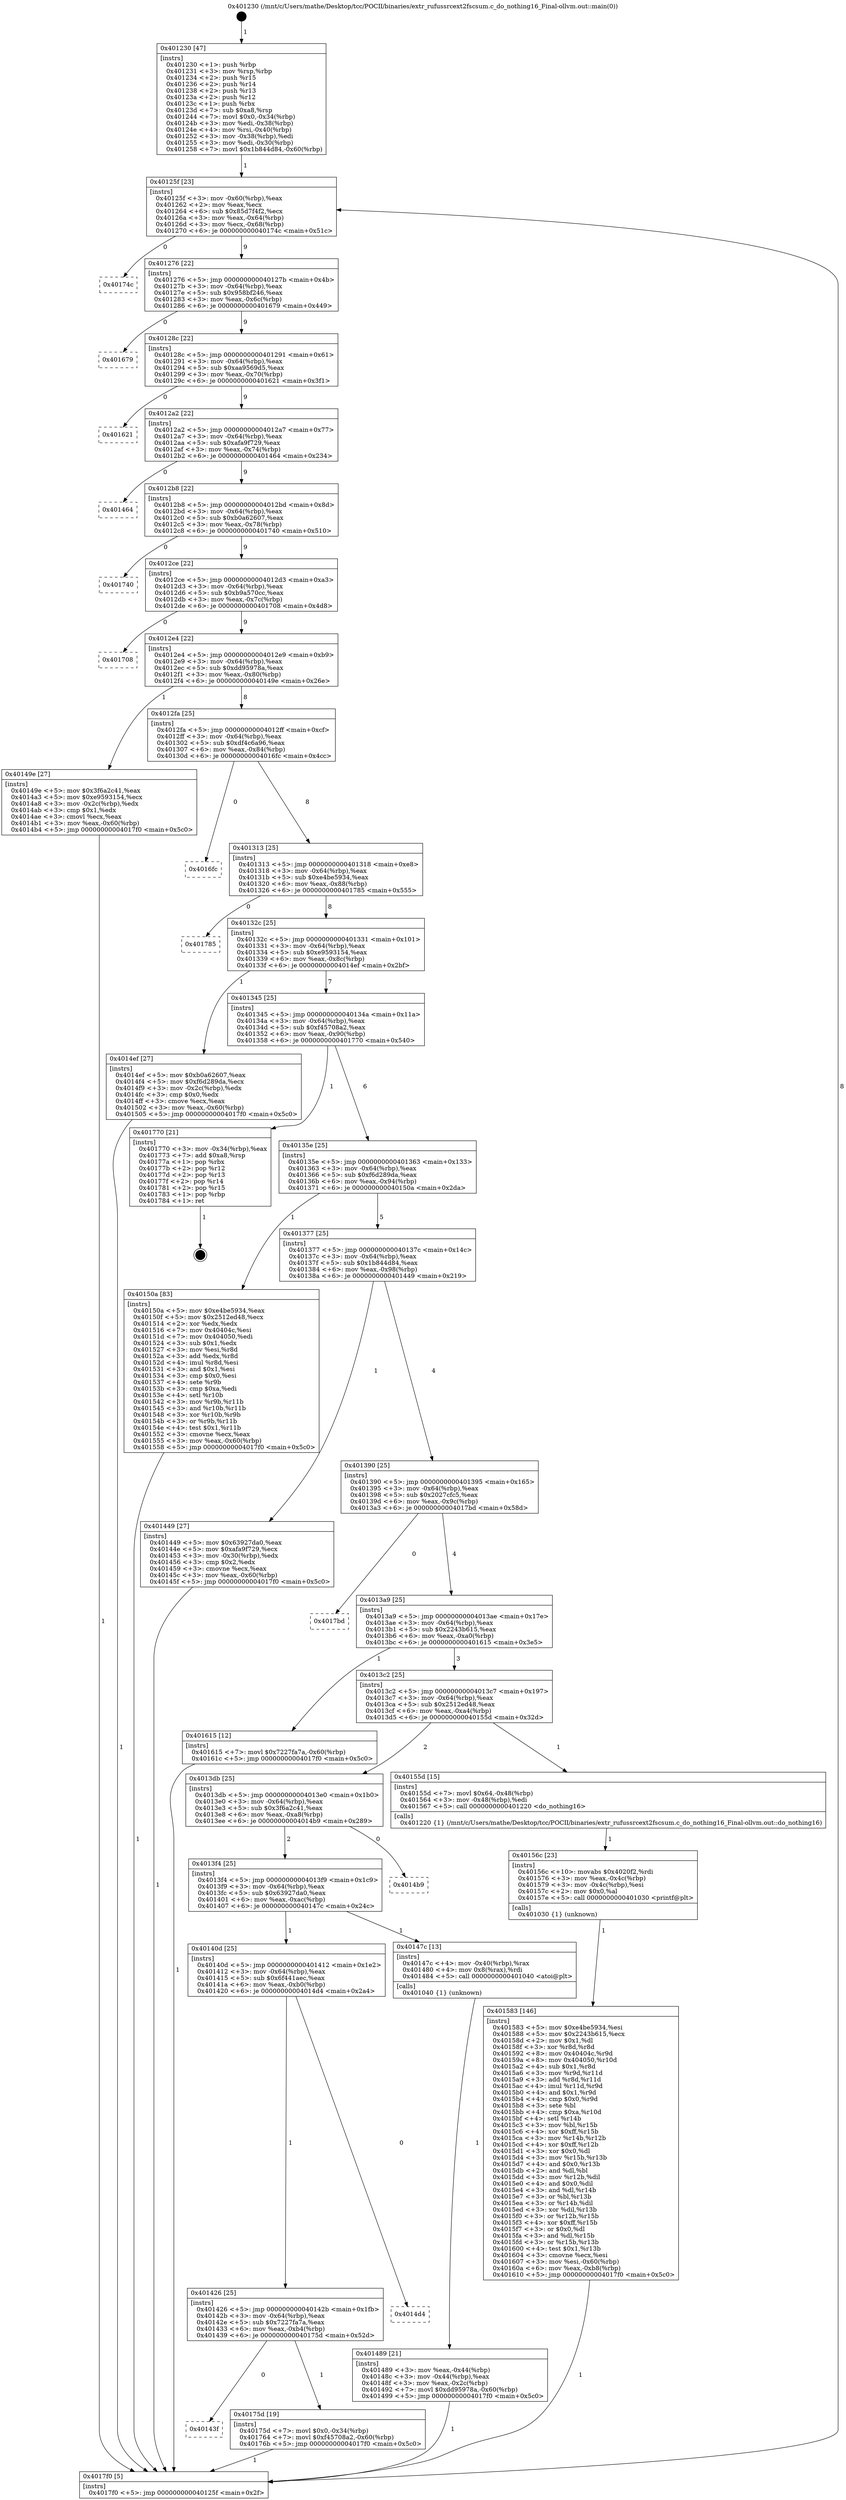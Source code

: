 digraph "0x401230" {
  label = "0x401230 (/mnt/c/Users/mathe/Desktop/tcc/POCII/binaries/extr_rufussrcext2fscsum.c_do_nothing16_Final-ollvm.out::main(0))"
  labelloc = "t"
  node[shape=record]

  Entry [label="",width=0.3,height=0.3,shape=circle,fillcolor=black,style=filled]
  "0x40125f" [label="{
     0x40125f [23]\l
     | [instrs]\l
     &nbsp;&nbsp;0x40125f \<+3\>: mov -0x60(%rbp),%eax\l
     &nbsp;&nbsp;0x401262 \<+2\>: mov %eax,%ecx\l
     &nbsp;&nbsp;0x401264 \<+6\>: sub $0x85d7f4f2,%ecx\l
     &nbsp;&nbsp;0x40126a \<+3\>: mov %eax,-0x64(%rbp)\l
     &nbsp;&nbsp;0x40126d \<+3\>: mov %ecx,-0x68(%rbp)\l
     &nbsp;&nbsp;0x401270 \<+6\>: je 000000000040174c \<main+0x51c\>\l
  }"]
  "0x40174c" [label="{
     0x40174c\l
  }", style=dashed]
  "0x401276" [label="{
     0x401276 [22]\l
     | [instrs]\l
     &nbsp;&nbsp;0x401276 \<+5\>: jmp 000000000040127b \<main+0x4b\>\l
     &nbsp;&nbsp;0x40127b \<+3\>: mov -0x64(%rbp),%eax\l
     &nbsp;&nbsp;0x40127e \<+5\>: sub $0x958bf246,%eax\l
     &nbsp;&nbsp;0x401283 \<+3\>: mov %eax,-0x6c(%rbp)\l
     &nbsp;&nbsp;0x401286 \<+6\>: je 0000000000401679 \<main+0x449\>\l
  }"]
  Exit [label="",width=0.3,height=0.3,shape=circle,fillcolor=black,style=filled,peripheries=2]
  "0x401679" [label="{
     0x401679\l
  }", style=dashed]
  "0x40128c" [label="{
     0x40128c [22]\l
     | [instrs]\l
     &nbsp;&nbsp;0x40128c \<+5\>: jmp 0000000000401291 \<main+0x61\>\l
     &nbsp;&nbsp;0x401291 \<+3\>: mov -0x64(%rbp),%eax\l
     &nbsp;&nbsp;0x401294 \<+5\>: sub $0xaa9569d5,%eax\l
     &nbsp;&nbsp;0x401299 \<+3\>: mov %eax,-0x70(%rbp)\l
     &nbsp;&nbsp;0x40129c \<+6\>: je 0000000000401621 \<main+0x3f1\>\l
  }"]
  "0x40143f" [label="{
     0x40143f\l
  }", style=dashed]
  "0x401621" [label="{
     0x401621\l
  }", style=dashed]
  "0x4012a2" [label="{
     0x4012a2 [22]\l
     | [instrs]\l
     &nbsp;&nbsp;0x4012a2 \<+5\>: jmp 00000000004012a7 \<main+0x77\>\l
     &nbsp;&nbsp;0x4012a7 \<+3\>: mov -0x64(%rbp),%eax\l
     &nbsp;&nbsp;0x4012aa \<+5\>: sub $0xafa9f729,%eax\l
     &nbsp;&nbsp;0x4012af \<+3\>: mov %eax,-0x74(%rbp)\l
     &nbsp;&nbsp;0x4012b2 \<+6\>: je 0000000000401464 \<main+0x234\>\l
  }"]
  "0x40175d" [label="{
     0x40175d [19]\l
     | [instrs]\l
     &nbsp;&nbsp;0x40175d \<+7\>: movl $0x0,-0x34(%rbp)\l
     &nbsp;&nbsp;0x401764 \<+7\>: movl $0xf45708a2,-0x60(%rbp)\l
     &nbsp;&nbsp;0x40176b \<+5\>: jmp 00000000004017f0 \<main+0x5c0\>\l
  }"]
  "0x401464" [label="{
     0x401464\l
  }", style=dashed]
  "0x4012b8" [label="{
     0x4012b8 [22]\l
     | [instrs]\l
     &nbsp;&nbsp;0x4012b8 \<+5\>: jmp 00000000004012bd \<main+0x8d\>\l
     &nbsp;&nbsp;0x4012bd \<+3\>: mov -0x64(%rbp),%eax\l
     &nbsp;&nbsp;0x4012c0 \<+5\>: sub $0xb0a62607,%eax\l
     &nbsp;&nbsp;0x4012c5 \<+3\>: mov %eax,-0x78(%rbp)\l
     &nbsp;&nbsp;0x4012c8 \<+6\>: je 0000000000401740 \<main+0x510\>\l
  }"]
  "0x401426" [label="{
     0x401426 [25]\l
     | [instrs]\l
     &nbsp;&nbsp;0x401426 \<+5\>: jmp 000000000040142b \<main+0x1fb\>\l
     &nbsp;&nbsp;0x40142b \<+3\>: mov -0x64(%rbp),%eax\l
     &nbsp;&nbsp;0x40142e \<+5\>: sub $0x7227fa7a,%eax\l
     &nbsp;&nbsp;0x401433 \<+6\>: mov %eax,-0xb4(%rbp)\l
     &nbsp;&nbsp;0x401439 \<+6\>: je 000000000040175d \<main+0x52d\>\l
  }"]
  "0x401740" [label="{
     0x401740\l
  }", style=dashed]
  "0x4012ce" [label="{
     0x4012ce [22]\l
     | [instrs]\l
     &nbsp;&nbsp;0x4012ce \<+5\>: jmp 00000000004012d3 \<main+0xa3\>\l
     &nbsp;&nbsp;0x4012d3 \<+3\>: mov -0x64(%rbp),%eax\l
     &nbsp;&nbsp;0x4012d6 \<+5\>: sub $0xb9a570cc,%eax\l
     &nbsp;&nbsp;0x4012db \<+3\>: mov %eax,-0x7c(%rbp)\l
     &nbsp;&nbsp;0x4012de \<+6\>: je 0000000000401708 \<main+0x4d8\>\l
  }"]
  "0x4014d4" [label="{
     0x4014d4\l
  }", style=dashed]
  "0x401708" [label="{
     0x401708\l
  }", style=dashed]
  "0x4012e4" [label="{
     0x4012e4 [22]\l
     | [instrs]\l
     &nbsp;&nbsp;0x4012e4 \<+5\>: jmp 00000000004012e9 \<main+0xb9\>\l
     &nbsp;&nbsp;0x4012e9 \<+3\>: mov -0x64(%rbp),%eax\l
     &nbsp;&nbsp;0x4012ec \<+5\>: sub $0xdd95978a,%eax\l
     &nbsp;&nbsp;0x4012f1 \<+3\>: mov %eax,-0x80(%rbp)\l
     &nbsp;&nbsp;0x4012f4 \<+6\>: je 000000000040149e \<main+0x26e\>\l
  }"]
  "0x401583" [label="{
     0x401583 [146]\l
     | [instrs]\l
     &nbsp;&nbsp;0x401583 \<+5\>: mov $0xe4be5934,%esi\l
     &nbsp;&nbsp;0x401588 \<+5\>: mov $0x2243b615,%ecx\l
     &nbsp;&nbsp;0x40158d \<+2\>: mov $0x1,%dl\l
     &nbsp;&nbsp;0x40158f \<+3\>: xor %r8d,%r8d\l
     &nbsp;&nbsp;0x401592 \<+8\>: mov 0x40404c,%r9d\l
     &nbsp;&nbsp;0x40159a \<+8\>: mov 0x404050,%r10d\l
     &nbsp;&nbsp;0x4015a2 \<+4\>: sub $0x1,%r8d\l
     &nbsp;&nbsp;0x4015a6 \<+3\>: mov %r9d,%r11d\l
     &nbsp;&nbsp;0x4015a9 \<+3\>: add %r8d,%r11d\l
     &nbsp;&nbsp;0x4015ac \<+4\>: imul %r11d,%r9d\l
     &nbsp;&nbsp;0x4015b0 \<+4\>: and $0x1,%r9d\l
     &nbsp;&nbsp;0x4015b4 \<+4\>: cmp $0x0,%r9d\l
     &nbsp;&nbsp;0x4015b8 \<+3\>: sete %bl\l
     &nbsp;&nbsp;0x4015bb \<+4\>: cmp $0xa,%r10d\l
     &nbsp;&nbsp;0x4015bf \<+4\>: setl %r14b\l
     &nbsp;&nbsp;0x4015c3 \<+3\>: mov %bl,%r15b\l
     &nbsp;&nbsp;0x4015c6 \<+4\>: xor $0xff,%r15b\l
     &nbsp;&nbsp;0x4015ca \<+3\>: mov %r14b,%r12b\l
     &nbsp;&nbsp;0x4015cd \<+4\>: xor $0xff,%r12b\l
     &nbsp;&nbsp;0x4015d1 \<+3\>: xor $0x0,%dl\l
     &nbsp;&nbsp;0x4015d4 \<+3\>: mov %r15b,%r13b\l
     &nbsp;&nbsp;0x4015d7 \<+4\>: and $0x0,%r13b\l
     &nbsp;&nbsp;0x4015db \<+2\>: and %dl,%bl\l
     &nbsp;&nbsp;0x4015dd \<+3\>: mov %r12b,%dil\l
     &nbsp;&nbsp;0x4015e0 \<+4\>: and $0x0,%dil\l
     &nbsp;&nbsp;0x4015e4 \<+3\>: and %dl,%r14b\l
     &nbsp;&nbsp;0x4015e7 \<+3\>: or %bl,%r13b\l
     &nbsp;&nbsp;0x4015ea \<+3\>: or %r14b,%dil\l
     &nbsp;&nbsp;0x4015ed \<+3\>: xor %dil,%r13b\l
     &nbsp;&nbsp;0x4015f0 \<+3\>: or %r12b,%r15b\l
     &nbsp;&nbsp;0x4015f3 \<+4\>: xor $0xff,%r15b\l
     &nbsp;&nbsp;0x4015f7 \<+3\>: or $0x0,%dl\l
     &nbsp;&nbsp;0x4015fa \<+3\>: and %dl,%r15b\l
     &nbsp;&nbsp;0x4015fd \<+3\>: or %r15b,%r13b\l
     &nbsp;&nbsp;0x401600 \<+4\>: test $0x1,%r13b\l
     &nbsp;&nbsp;0x401604 \<+3\>: cmovne %ecx,%esi\l
     &nbsp;&nbsp;0x401607 \<+3\>: mov %esi,-0x60(%rbp)\l
     &nbsp;&nbsp;0x40160a \<+6\>: mov %eax,-0xb8(%rbp)\l
     &nbsp;&nbsp;0x401610 \<+5\>: jmp 00000000004017f0 \<main+0x5c0\>\l
  }"]
  "0x40149e" [label="{
     0x40149e [27]\l
     | [instrs]\l
     &nbsp;&nbsp;0x40149e \<+5\>: mov $0x3f6a2c41,%eax\l
     &nbsp;&nbsp;0x4014a3 \<+5\>: mov $0xe9593154,%ecx\l
     &nbsp;&nbsp;0x4014a8 \<+3\>: mov -0x2c(%rbp),%edx\l
     &nbsp;&nbsp;0x4014ab \<+3\>: cmp $0x1,%edx\l
     &nbsp;&nbsp;0x4014ae \<+3\>: cmovl %ecx,%eax\l
     &nbsp;&nbsp;0x4014b1 \<+3\>: mov %eax,-0x60(%rbp)\l
     &nbsp;&nbsp;0x4014b4 \<+5\>: jmp 00000000004017f0 \<main+0x5c0\>\l
  }"]
  "0x4012fa" [label="{
     0x4012fa [25]\l
     | [instrs]\l
     &nbsp;&nbsp;0x4012fa \<+5\>: jmp 00000000004012ff \<main+0xcf\>\l
     &nbsp;&nbsp;0x4012ff \<+3\>: mov -0x64(%rbp),%eax\l
     &nbsp;&nbsp;0x401302 \<+5\>: sub $0xdf4c6a96,%eax\l
     &nbsp;&nbsp;0x401307 \<+6\>: mov %eax,-0x84(%rbp)\l
     &nbsp;&nbsp;0x40130d \<+6\>: je 00000000004016fc \<main+0x4cc\>\l
  }"]
  "0x40156c" [label="{
     0x40156c [23]\l
     | [instrs]\l
     &nbsp;&nbsp;0x40156c \<+10\>: movabs $0x4020f2,%rdi\l
     &nbsp;&nbsp;0x401576 \<+3\>: mov %eax,-0x4c(%rbp)\l
     &nbsp;&nbsp;0x401579 \<+3\>: mov -0x4c(%rbp),%esi\l
     &nbsp;&nbsp;0x40157c \<+2\>: mov $0x0,%al\l
     &nbsp;&nbsp;0x40157e \<+5\>: call 0000000000401030 \<printf@plt\>\l
     | [calls]\l
     &nbsp;&nbsp;0x401030 \{1\} (unknown)\l
  }"]
  "0x4016fc" [label="{
     0x4016fc\l
  }", style=dashed]
  "0x401313" [label="{
     0x401313 [25]\l
     | [instrs]\l
     &nbsp;&nbsp;0x401313 \<+5\>: jmp 0000000000401318 \<main+0xe8\>\l
     &nbsp;&nbsp;0x401318 \<+3\>: mov -0x64(%rbp),%eax\l
     &nbsp;&nbsp;0x40131b \<+5\>: sub $0xe4be5934,%eax\l
     &nbsp;&nbsp;0x401320 \<+6\>: mov %eax,-0x88(%rbp)\l
     &nbsp;&nbsp;0x401326 \<+6\>: je 0000000000401785 \<main+0x555\>\l
  }"]
  "0x401489" [label="{
     0x401489 [21]\l
     | [instrs]\l
     &nbsp;&nbsp;0x401489 \<+3\>: mov %eax,-0x44(%rbp)\l
     &nbsp;&nbsp;0x40148c \<+3\>: mov -0x44(%rbp),%eax\l
     &nbsp;&nbsp;0x40148f \<+3\>: mov %eax,-0x2c(%rbp)\l
     &nbsp;&nbsp;0x401492 \<+7\>: movl $0xdd95978a,-0x60(%rbp)\l
     &nbsp;&nbsp;0x401499 \<+5\>: jmp 00000000004017f0 \<main+0x5c0\>\l
  }"]
  "0x401785" [label="{
     0x401785\l
  }", style=dashed]
  "0x40132c" [label="{
     0x40132c [25]\l
     | [instrs]\l
     &nbsp;&nbsp;0x40132c \<+5\>: jmp 0000000000401331 \<main+0x101\>\l
     &nbsp;&nbsp;0x401331 \<+3\>: mov -0x64(%rbp),%eax\l
     &nbsp;&nbsp;0x401334 \<+5\>: sub $0xe9593154,%eax\l
     &nbsp;&nbsp;0x401339 \<+6\>: mov %eax,-0x8c(%rbp)\l
     &nbsp;&nbsp;0x40133f \<+6\>: je 00000000004014ef \<main+0x2bf\>\l
  }"]
  "0x40140d" [label="{
     0x40140d [25]\l
     | [instrs]\l
     &nbsp;&nbsp;0x40140d \<+5\>: jmp 0000000000401412 \<main+0x1e2\>\l
     &nbsp;&nbsp;0x401412 \<+3\>: mov -0x64(%rbp),%eax\l
     &nbsp;&nbsp;0x401415 \<+5\>: sub $0x6f441aec,%eax\l
     &nbsp;&nbsp;0x40141a \<+6\>: mov %eax,-0xb0(%rbp)\l
     &nbsp;&nbsp;0x401420 \<+6\>: je 00000000004014d4 \<main+0x2a4\>\l
  }"]
  "0x4014ef" [label="{
     0x4014ef [27]\l
     | [instrs]\l
     &nbsp;&nbsp;0x4014ef \<+5\>: mov $0xb0a62607,%eax\l
     &nbsp;&nbsp;0x4014f4 \<+5\>: mov $0xf6d289da,%ecx\l
     &nbsp;&nbsp;0x4014f9 \<+3\>: mov -0x2c(%rbp),%edx\l
     &nbsp;&nbsp;0x4014fc \<+3\>: cmp $0x0,%edx\l
     &nbsp;&nbsp;0x4014ff \<+3\>: cmove %ecx,%eax\l
     &nbsp;&nbsp;0x401502 \<+3\>: mov %eax,-0x60(%rbp)\l
     &nbsp;&nbsp;0x401505 \<+5\>: jmp 00000000004017f0 \<main+0x5c0\>\l
  }"]
  "0x401345" [label="{
     0x401345 [25]\l
     | [instrs]\l
     &nbsp;&nbsp;0x401345 \<+5\>: jmp 000000000040134a \<main+0x11a\>\l
     &nbsp;&nbsp;0x40134a \<+3\>: mov -0x64(%rbp),%eax\l
     &nbsp;&nbsp;0x40134d \<+5\>: sub $0xf45708a2,%eax\l
     &nbsp;&nbsp;0x401352 \<+6\>: mov %eax,-0x90(%rbp)\l
     &nbsp;&nbsp;0x401358 \<+6\>: je 0000000000401770 \<main+0x540\>\l
  }"]
  "0x40147c" [label="{
     0x40147c [13]\l
     | [instrs]\l
     &nbsp;&nbsp;0x40147c \<+4\>: mov -0x40(%rbp),%rax\l
     &nbsp;&nbsp;0x401480 \<+4\>: mov 0x8(%rax),%rdi\l
     &nbsp;&nbsp;0x401484 \<+5\>: call 0000000000401040 \<atoi@plt\>\l
     | [calls]\l
     &nbsp;&nbsp;0x401040 \{1\} (unknown)\l
  }"]
  "0x401770" [label="{
     0x401770 [21]\l
     | [instrs]\l
     &nbsp;&nbsp;0x401770 \<+3\>: mov -0x34(%rbp),%eax\l
     &nbsp;&nbsp;0x401773 \<+7\>: add $0xa8,%rsp\l
     &nbsp;&nbsp;0x40177a \<+1\>: pop %rbx\l
     &nbsp;&nbsp;0x40177b \<+2\>: pop %r12\l
     &nbsp;&nbsp;0x40177d \<+2\>: pop %r13\l
     &nbsp;&nbsp;0x40177f \<+2\>: pop %r14\l
     &nbsp;&nbsp;0x401781 \<+2\>: pop %r15\l
     &nbsp;&nbsp;0x401783 \<+1\>: pop %rbp\l
     &nbsp;&nbsp;0x401784 \<+1\>: ret\l
  }"]
  "0x40135e" [label="{
     0x40135e [25]\l
     | [instrs]\l
     &nbsp;&nbsp;0x40135e \<+5\>: jmp 0000000000401363 \<main+0x133\>\l
     &nbsp;&nbsp;0x401363 \<+3\>: mov -0x64(%rbp),%eax\l
     &nbsp;&nbsp;0x401366 \<+5\>: sub $0xf6d289da,%eax\l
     &nbsp;&nbsp;0x40136b \<+6\>: mov %eax,-0x94(%rbp)\l
     &nbsp;&nbsp;0x401371 \<+6\>: je 000000000040150a \<main+0x2da\>\l
  }"]
  "0x4013f4" [label="{
     0x4013f4 [25]\l
     | [instrs]\l
     &nbsp;&nbsp;0x4013f4 \<+5\>: jmp 00000000004013f9 \<main+0x1c9\>\l
     &nbsp;&nbsp;0x4013f9 \<+3\>: mov -0x64(%rbp),%eax\l
     &nbsp;&nbsp;0x4013fc \<+5\>: sub $0x63927da0,%eax\l
     &nbsp;&nbsp;0x401401 \<+6\>: mov %eax,-0xac(%rbp)\l
     &nbsp;&nbsp;0x401407 \<+6\>: je 000000000040147c \<main+0x24c\>\l
  }"]
  "0x40150a" [label="{
     0x40150a [83]\l
     | [instrs]\l
     &nbsp;&nbsp;0x40150a \<+5\>: mov $0xe4be5934,%eax\l
     &nbsp;&nbsp;0x40150f \<+5\>: mov $0x2512ed48,%ecx\l
     &nbsp;&nbsp;0x401514 \<+2\>: xor %edx,%edx\l
     &nbsp;&nbsp;0x401516 \<+7\>: mov 0x40404c,%esi\l
     &nbsp;&nbsp;0x40151d \<+7\>: mov 0x404050,%edi\l
     &nbsp;&nbsp;0x401524 \<+3\>: sub $0x1,%edx\l
     &nbsp;&nbsp;0x401527 \<+3\>: mov %esi,%r8d\l
     &nbsp;&nbsp;0x40152a \<+3\>: add %edx,%r8d\l
     &nbsp;&nbsp;0x40152d \<+4\>: imul %r8d,%esi\l
     &nbsp;&nbsp;0x401531 \<+3\>: and $0x1,%esi\l
     &nbsp;&nbsp;0x401534 \<+3\>: cmp $0x0,%esi\l
     &nbsp;&nbsp;0x401537 \<+4\>: sete %r9b\l
     &nbsp;&nbsp;0x40153b \<+3\>: cmp $0xa,%edi\l
     &nbsp;&nbsp;0x40153e \<+4\>: setl %r10b\l
     &nbsp;&nbsp;0x401542 \<+3\>: mov %r9b,%r11b\l
     &nbsp;&nbsp;0x401545 \<+3\>: and %r10b,%r11b\l
     &nbsp;&nbsp;0x401548 \<+3\>: xor %r10b,%r9b\l
     &nbsp;&nbsp;0x40154b \<+3\>: or %r9b,%r11b\l
     &nbsp;&nbsp;0x40154e \<+4\>: test $0x1,%r11b\l
     &nbsp;&nbsp;0x401552 \<+3\>: cmovne %ecx,%eax\l
     &nbsp;&nbsp;0x401555 \<+3\>: mov %eax,-0x60(%rbp)\l
     &nbsp;&nbsp;0x401558 \<+5\>: jmp 00000000004017f0 \<main+0x5c0\>\l
  }"]
  "0x401377" [label="{
     0x401377 [25]\l
     | [instrs]\l
     &nbsp;&nbsp;0x401377 \<+5\>: jmp 000000000040137c \<main+0x14c\>\l
     &nbsp;&nbsp;0x40137c \<+3\>: mov -0x64(%rbp),%eax\l
     &nbsp;&nbsp;0x40137f \<+5\>: sub $0x1b844d84,%eax\l
     &nbsp;&nbsp;0x401384 \<+6\>: mov %eax,-0x98(%rbp)\l
     &nbsp;&nbsp;0x40138a \<+6\>: je 0000000000401449 \<main+0x219\>\l
  }"]
  "0x4014b9" [label="{
     0x4014b9\l
  }", style=dashed]
  "0x401449" [label="{
     0x401449 [27]\l
     | [instrs]\l
     &nbsp;&nbsp;0x401449 \<+5\>: mov $0x63927da0,%eax\l
     &nbsp;&nbsp;0x40144e \<+5\>: mov $0xafa9f729,%ecx\l
     &nbsp;&nbsp;0x401453 \<+3\>: mov -0x30(%rbp),%edx\l
     &nbsp;&nbsp;0x401456 \<+3\>: cmp $0x2,%edx\l
     &nbsp;&nbsp;0x401459 \<+3\>: cmovne %ecx,%eax\l
     &nbsp;&nbsp;0x40145c \<+3\>: mov %eax,-0x60(%rbp)\l
     &nbsp;&nbsp;0x40145f \<+5\>: jmp 00000000004017f0 \<main+0x5c0\>\l
  }"]
  "0x401390" [label="{
     0x401390 [25]\l
     | [instrs]\l
     &nbsp;&nbsp;0x401390 \<+5\>: jmp 0000000000401395 \<main+0x165\>\l
     &nbsp;&nbsp;0x401395 \<+3\>: mov -0x64(%rbp),%eax\l
     &nbsp;&nbsp;0x401398 \<+5\>: sub $0x2027cfc5,%eax\l
     &nbsp;&nbsp;0x40139d \<+6\>: mov %eax,-0x9c(%rbp)\l
     &nbsp;&nbsp;0x4013a3 \<+6\>: je 00000000004017bd \<main+0x58d\>\l
  }"]
  "0x4017f0" [label="{
     0x4017f0 [5]\l
     | [instrs]\l
     &nbsp;&nbsp;0x4017f0 \<+5\>: jmp 000000000040125f \<main+0x2f\>\l
  }"]
  "0x401230" [label="{
     0x401230 [47]\l
     | [instrs]\l
     &nbsp;&nbsp;0x401230 \<+1\>: push %rbp\l
     &nbsp;&nbsp;0x401231 \<+3\>: mov %rsp,%rbp\l
     &nbsp;&nbsp;0x401234 \<+2\>: push %r15\l
     &nbsp;&nbsp;0x401236 \<+2\>: push %r14\l
     &nbsp;&nbsp;0x401238 \<+2\>: push %r13\l
     &nbsp;&nbsp;0x40123a \<+2\>: push %r12\l
     &nbsp;&nbsp;0x40123c \<+1\>: push %rbx\l
     &nbsp;&nbsp;0x40123d \<+7\>: sub $0xa8,%rsp\l
     &nbsp;&nbsp;0x401244 \<+7\>: movl $0x0,-0x34(%rbp)\l
     &nbsp;&nbsp;0x40124b \<+3\>: mov %edi,-0x38(%rbp)\l
     &nbsp;&nbsp;0x40124e \<+4\>: mov %rsi,-0x40(%rbp)\l
     &nbsp;&nbsp;0x401252 \<+3\>: mov -0x38(%rbp),%edi\l
     &nbsp;&nbsp;0x401255 \<+3\>: mov %edi,-0x30(%rbp)\l
     &nbsp;&nbsp;0x401258 \<+7\>: movl $0x1b844d84,-0x60(%rbp)\l
  }"]
  "0x4013db" [label="{
     0x4013db [25]\l
     | [instrs]\l
     &nbsp;&nbsp;0x4013db \<+5\>: jmp 00000000004013e0 \<main+0x1b0\>\l
     &nbsp;&nbsp;0x4013e0 \<+3\>: mov -0x64(%rbp),%eax\l
     &nbsp;&nbsp;0x4013e3 \<+5\>: sub $0x3f6a2c41,%eax\l
     &nbsp;&nbsp;0x4013e8 \<+6\>: mov %eax,-0xa8(%rbp)\l
     &nbsp;&nbsp;0x4013ee \<+6\>: je 00000000004014b9 \<main+0x289\>\l
  }"]
  "0x4017bd" [label="{
     0x4017bd\l
  }", style=dashed]
  "0x4013a9" [label="{
     0x4013a9 [25]\l
     | [instrs]\l
     &nbsp;&nbsp;0x4013a9 \<+5\>: jmp 00000000004013ae \<main+0x17e\>\l
     &nbsp;&nbsp;0x4013ae \<+3\>: mov -0x64(%rbp),%eax\l
     &nbsp;&nbsp;0x4013b1 \<+5\>: sub $0x2243b615,%eax\l
     &nbsp;&nbsp;0x4013b6 \<+6\>: mov %eax,-0xa0(%rbp)\l
     &nbsp;&nbsp;0x4013bc \<+6\>: je 0000000000401615 \<main+0x3e5\>\l
  }"]
  "0x40155d" [label="{
     0x40155d [15]\l
     | [instrs]\l
     &nbsp;&nbsp;0x40155d \<+7\>: movl $0x64,-0x48(%rbp)\l
     &nbsp;&nbsp;0x401564 \<+3\>: mov -0x48(%rbp),%edi\l
     &nbsp;&nbsp;0x401567 \<+5\>: call 0000000000401220 \<do_nothing16\>\l
     | [calls]\l
     &nbsp;&nbsp;0x401220 \{1\} (/mnt/c/Users/mathe/Desktop/tcc/POCII/binaries/extr_rufussrcext2fscsum.c_do_nothing16_Final-ollvm.out::do_nothing16)\l
  }"]
  "0x401615" [label="{
     0x401615 [12]\l
     | [instrs]\l
     &nbsp;&nbsp;0x401615 \<+7\>: movl $0x7227fa7a,-0x60(%rbp)\l
     &nbsp;&nbsp;0x40161c \<+5\>: jmp 00000000004017f0 \<main+0x5c0\>\l
  }"]
  "0x4013c2" [label="{
     0x4013c2 [25]\l
     | [instrs]\l
     &nbsp;&nbsp;0x4013c2 \<+5\>: jmp 00000000004013c7 \<main+0x197\>\l
     &nbsp;&nbsp;0x4013c7 \<+3\>: mov -0x64(%rbp),%eax\l
     &nbsp;&nbsp;0x4013ca \<+5\>: sub $0x2512ed48,%eax\l
     &nbsp;&nbsp;0x4013cf \<+6\>: mov %eax,-0xa4(%rbp)\l
     &nbsp;&nbsp;0x4013d5 \<+6\>: je 000000000040155d \<main+0x32d\>\l
  }"]
  Entry -> "0x401230" [label=" 1"]
  "0x40125f" -> "0x40174c" [label=" 0"]
  "0x40125f" -> "0x401276" [label=" 9"]
  "0x401770" -> Exit [label=" 1"]
  "0x401276" -> "0x401679" [label=" 0"]
  "0x401276" -> "0x40128c" [label=" 9"]
  "0x40175d" -> "0x4017f0" [label=" 1"]
  "0x40128c" -> "0x401621" [label=" 0"]
  "0x40128c" -> "0x4012a2" [label=" 9"]
  "0x401426" -> "0x40143f" [label=" 0"]
  "0x4012a2" -> "0x401464" [label=" 0"]
  "0x4012a2" -> "0x4012b8" [label=" 9"]
  "0x401426" -> "0x40175d" [label=" 1"]
  "0x4012b8" -> "0x401740" [label=" 0"]
  "0x4012b8" -> "0x4012ce" [label=" 9"]
  "0x40140d" -> "0x401426" [label=" 1"]
  "0x4012ce" -> "0x401708" [label=" 0"]
  "0x4012ce" -> "0x4012e4" [label=" 9"]
  "0x40140d" -> "0x4014d4" [label=" 0"]
  "0x4012e4" -> "0x40149e" [label=" 1"]
  "0x4012e4" -> "0x4012fa" [label=" 8"]
  "0x401615" -> "0x4017f0" [label=" 1"]
  "0x4012fa" -> "0x4016fc" [label=" 0"]
  "0x4012fa" -> "0x401313" [label=" 8"]
  "0x401583" -> "0x4017f0" [label=" 1"]
  "0x401313" -> "0x401785" [label=" 0"]
  "0x401313" -> "0x40132c" [label=" 8"]
  "0x40156c" -> "0x401583" [label=" 1"]
  "0x40132c" -> "0x4014ef" [label=" 1"]
  "0x40132c" -> "0x401345" [label=" 7"]
  "0x40155d" -> "0x40156c" [label=" 1"]
  "0x401345" -> "0x401770" [label=" 1"]
  "0x401345" -> "0x40135e" [label=" 6"]
  "0x40150a" -> "0x4017f0" [label=" 1"]
  "0x40135e" -> "0x40150a" [label=" 1"]
  "0x40135e" -> "0x401377" [label=" 5"]
  "0x40149e" -> "0x4017f0" [label=" 1"]
  "0x401377" -> "0x401449" [label=" 1"]
  "0x401377" -> "0x401390" [label=" 4"]
  "0x401449" -> "0x4017f0" [label=" 1"]
  "0x401230" -> "0x40125f" [label=" 1"]
  "0x4017f0" -> "0x40125f" [label=" 8"]
  "0x401489" -> "0x4017f0" [label=" 1"]
  "0x401390" -> "0x4017bd" [label=" 0"]
  "0x401390" -> "0x4013a9" [label=" 4"]
  "0x4013f4" -> "0x40140d" [label=" 1"]
  "0x4013a9" -> "0x401615" [label=" 1"]
  "0x4013a9" -> "0x4013c2" [label=" 3"]
  "0x4013f4" -> "0x40147c" [label=" 1"]
  "0x4013c2" -> "0x40155d" [label=" 1"]
  "0x4013c2" -> "0x4013db" [label=" 2"]
  "0x40147c" -> "0x401489" [label=" 1"]
  "0x4013db" -> "0x4014b9" [label=" 0"]
  "0x4013db" -> "0x4013f4" [label=" 2"]
  "0x4014ef" -> "0x4017f0" [label=" 1"]
}
